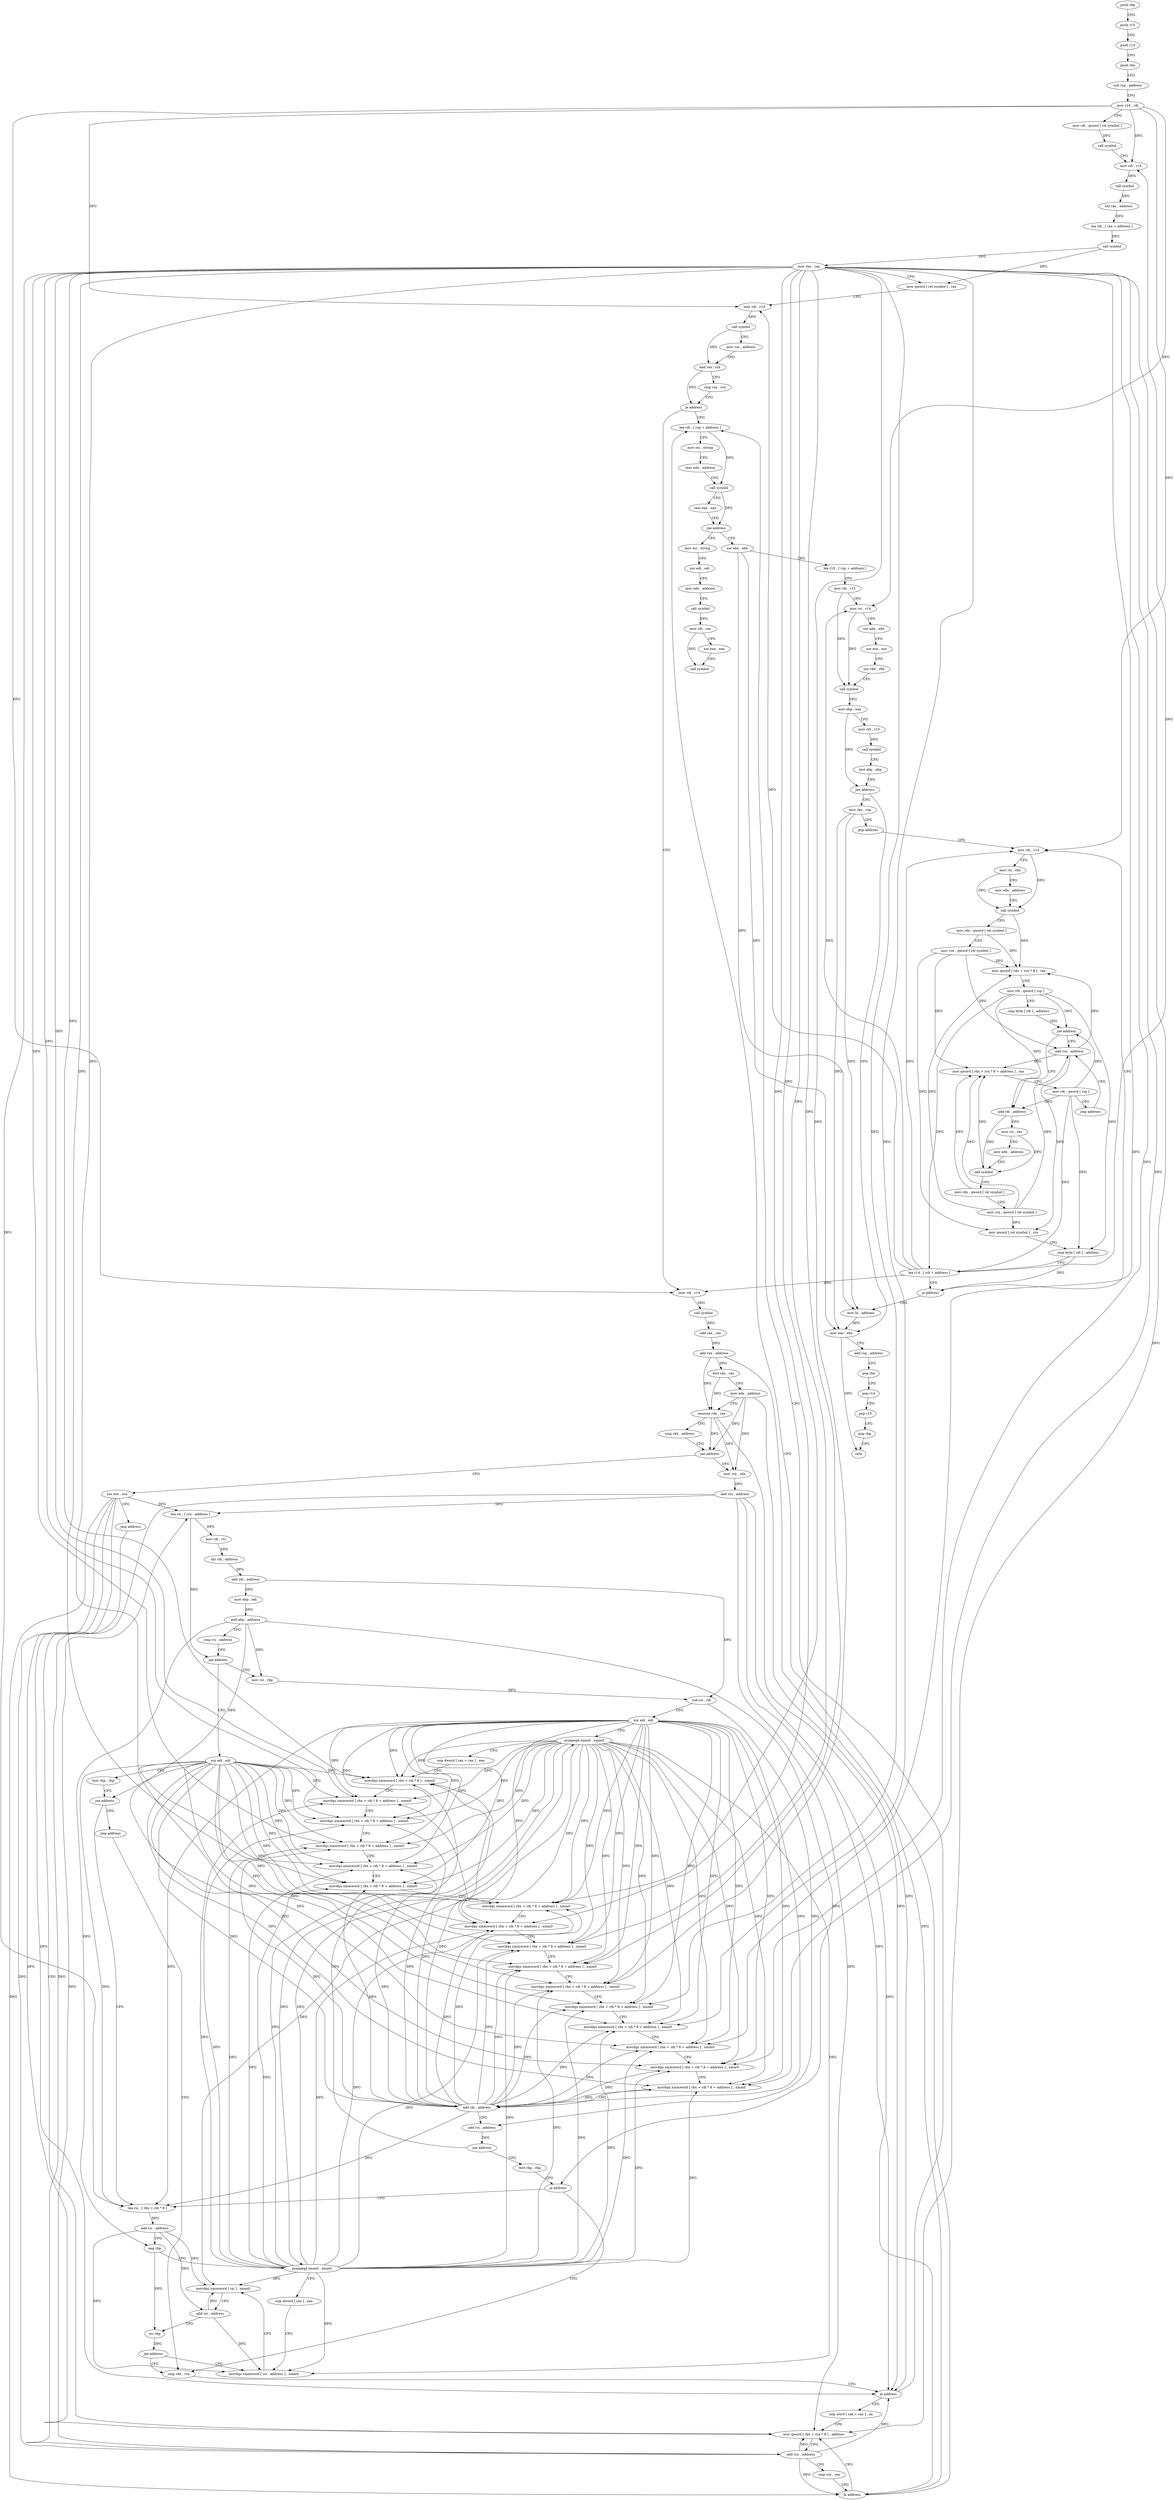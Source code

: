 digraph "func" {
"4213360" [label = "push rbp" ]
"4213361" [label = "push r15" ]
"4213363" [label = "push r14" ]
"4213365" [label = "push rbx" ]
"4213366" [label = "sub rsp , address" ]
"4213370" [label = "mov r14 , rdi" ]
"4213373" [label = "mov rdi , qword [ rel symbol ]" ]
"4213380" [label = "call symbol" ]
"4213385" [label = "mov rdi , r14" ]
"4213388" [label = "call symbol" ]
"4213393" [label = "shl rax , address" ]
"4213397" [label = "lea rdi , [ rax + address ]" ]
"4213401" [label = "call symbol" ]
"4213406" [label = "mov rbx , rax" ]
"4213409" [label = "mov qword [ rel symbol ] , rax" ]
"4213416" [label = "mov rdi , r14" ]
"4213419" [label = "call symbol" ]
"4213424" [label = "mov rcx , address" ]
"4213434" [label = "and rax , rcx" ]
"4213437" [label = "cmp rax , rcx" ]
"4213440" [label = "je address" ]
"4213761" [label = "lea rdi , [ rsp + address ]" ]
"4213446" [label = "mov rdi , r14" ]
"4213766" [label = "mov esi , string" ]
"4213771" [label = "mov edx , address" ]
"4213776" [label = "call symbol" ]
"4213781" [label = "test eax , eax" ]
"4213783" [label = "jne address" ]
"4213960" [label = "mov esi , string" ]
"4213789" [label = "xor ebx , ebx" ]
"4213449" [label = "call symbol" ]
"4213454" [label = "add rax , rax" ]
"4213457" [label = "add rax , address" ]
"4213461" [label = "test rax , rax" ]
"4213464" [label = "mov edx , address" ]
"4213469" [label = "cmovne rdx , rax" ]
"4213473" [label = "cmp rdx , address" ]
"4213477" [label = "jae address" ]
"4213486" [label = "mov rcx , rdx" ]
"4213479" [label = "xor ecx , ecx" ]
"4213965" [label = "xor edi , edi" ]
"4213967" [label = "mov edx , address" ]
"4213972" [label = "call symbol" ]
"4213977" [label = "mov rdi , rax" ]
"4213980" [label = "xor eax , eax" ]
"4213982" [label = "call symbol" ]
"4213791" [label = "lea r15 , [ rsp + address ]" ]
"4213796" [label = "mov rdi , r15" ]
"4213799" [label = "mov rsi , r14" ]
"4213802" [label = "xor edx , edx" ]
"4213804" [label = "xor ecx , ecx" ]
"4213806" [label = "xor r8d , r8d" ]
"4213809" [label = "call symbol" ]
"4213814" [label = "mov ebp , eax" ]
"4213816" [label = "mov rdi , r15" ]
"4213819" [label = "call symbol" ]
"4213824" [label = "test ebp , ebp" ]
"4213826" [label = "jne address" ]
"4213947" [label = "mov eax , ebx" ]
"4213828" [label = "mov rbx , rsp" ]
"4213489" [label = "and rcx , address" ]
"4213493" [label = "lea rsi , [ rcx - address ]" ]
"4213497" [label = "mov rdi , rsi" ]
"4213500" [label = "shr rdi , address" ]
"4213504" [label = "add rdi , address" ]
"4213508" [label = "mov ebp , edi" ]
"4213510" [label = "and ebp , address" ]
"4213513" [label = "cmp rsi , address" ]
"4213517" [label = "jae address" ]
"4213535" [label = "mov rsi , rbp" ]
"4213519" [label = "xor edi , edi" ]
"4213481" [label = "jmp address" ]
"4213744" [label = "mov qword [ rbx + rcx * 8 ] , address" ]
"4213949" [label = "add rsp , address" ]
"4213953" [label = "pop rbx" ]
"4213954" [label = "pop r14" ]
"4213956" [label = "pop r15" ]
"4213958" [label = "pop rbp" ]
"4213959" [label = "retn" ]
"4213831" [label = "jmp address" ]
"4213860" [label = "mov rdi , r14" ]
"4213538" [label = "sub rsi , rdi" ]
"4213541" [label = "xor edi , edi" ]
"4213543" [label = "pcmpeqd xmm0 , xmm0" ]
"4213547" [label = "nop dword [ rax + rax ] , eax" ]
"4213552" [label = "movdqu xmmword [ rbx + rdi * 8 ] , xmm0" ]
"4213521" [label = "test rbp , rbp" ]
"4213524" [label = "jne address" ]
"4213690" [label = "lea rsi , [ rbx + rdi * 8 ]" ]
"4213530" [label = "jmp address" ]
"4213752" [label = "add rcx , address" ]
"4213756" [label = "cmp rcx , rax" ]
"4213759" [label = "jb address" ]
"4213863" [label = "mov rsi , rbx" ]
"4213866" [label = "mov edx , address" ]
"4213871" [label = "call symbol" ]
"4213876" [label = "mov rdx , qword [ rel symbol ]" ]
"4213883" [label = "mov rcx , qword [ rel symbol ]" ]
"4213890" [label = "mov qword [ rdx + rcx * 8 ] , rax" ]
"4213894" [label = "mov rdi , qword [ rsp ]" ]
"4213898" [label = "cmp byte [ rdi ] , address" ]
"4213901" [label = "jne address" ]
"4213840" [label = "add rcx , address" ]
"4213903" [label = "add rdi , address" ]
"4213557" [label = "movdqu xmmword [ rbx + rdi * 8 + address ] , xmm0" ]
"4213563" [label = "movdqu xmmword [ rbx + rdi * 8 + address ] , xmm0" ]
"4213569" [label = "movdqu xmmword [ rbx + rdi * 8 + address ] , xmm0" ]
"4213575" [label = "movdqu xmmword [ rbx + rdi * 8 + address ] , xmm0" ]
"4213581" [label = "movdqu xmmword [ rbx + rdi * 8 + address ] , xmm0" ]
"4213587" [label = "movdqu xmmword [ rbx + rdi * 8 + address ] , xmm0" ]
"4213593" [label = "movdqu xmmword [ rbx + rdi * 8 + address ] , xmm0" ]
"4213599" [label = "movdqu xmmword [ rbx + rdi * 8 + address ] , xmm0" ]
"4213608" [label = "movdqu xmmword [ rbx + rdi * 8 + address ] , xmm0" ]
"4213617" [label = "movdqu xmmword [ rbx + rdi * 8 + address ] , xmm0" ]
"4213626" [label = "movdqu xmmword [ rbx + rdi * 8 + address ] , xmm0" ]
"4213635" [label = "movdqu xmmword [ rbx + rdi * 8 + address ] , xmm0" ]
"4213644" [label = "movdqu xmmword [ rbx + rdi * 8 + address ] , xmm0" ]
"4213653" [label = "movdqu xmmword [ rbx + rdi * 8 + address ] , xmm0" ]
"4213662" [label = "movdqu xmmword [ rbx + rdi * 8 + address ] , xmm0" ]
"4213671" [label = "add rdi , address" ]
"4213675" [label = "add rsi , address" ]
"4213679" [label = "jne address" ]
"4213685" [label = "test rbp , rbp" ]
"4213688" [label = "je address" ]
"4213730" [label = "cmp rdx , rcx" ]
"4213694" [label = "add rsi , address" ]
"4213698" [label = "neg rbp" ]
"4213701" [label = "pcmpeqd xmm0 , xmm0" ]
"4213705" [label = "nop dword [ rax ] , eax" ]
"4213712" [label = "movdqu xmmword [ rsi - address ] , xmm0" ]
"4213844" [label = "mov qword [ rel symbol ] , rcx" ]
"4213851" [label = "cmp byte [ rdi ] , address" ]
"4213854" [label = "lea r14 , [ rdi + address ]" ]
"4213858" [label = "je address" ]
"4213945" [label = "mov bl , address" ]
"4213907" [label = "mov rsi , rbx" ]
"4213910" [label = "mov edx , address" ]
"4213915" [label = "call symbol" ]
"4213920" [label = "mov rdx , qword [ rel symbol ]" ]
"4213927" [label = "mov rcx , qword [ rel symbol ]" ]
"4213934" [label = "mov qword [ rdx + rcx * 8 + address ] , rax" ]
"4213939" [label = "mov rdi , qword [ rsp ]" ]
"4213943" [label = "jmp address" ]
"4213733" [label = "je address" ]
"4213735" [label = "nop word [ rax + rax ] , ax" ]
"4213717" [label = "movdqu xmmword [ rsi ] , xmm0" ]
"4213721" [label = "add rsi , address" ]
"4213725" [label = "inc rbp" ]
"4213728" [label = "jne address" ]
"4213360" -> "4213361" [ label = "CFG" ]
"4213361" -> "4213363" [ label = "CFG" ]
"4213363" -> "4213365" [ label = "CFG" ]
"4213365" -> "4213366" [ label = "CFG" ]
"4213366" -> "4213370" [ label = "CFG" ]
"4213370" -> "4213373" [ label = "CFG" ]
"4213370" -> "4213385" [ label = "DFG" ]
"4213370" -> "4213416" [ label = "DFG" ]
"4213370" -> "4213446" [ label = "DFG" ]
"4213370" -> "4213799" [ label = "DFG" ]
"4213370" -> "4213860" [ label = "DFG" ]
"4213373" -> "4213380" [ label = "DFG" ]
"4213380" -> "4213385" [ label = "CFG" ]
"4213385" -> "4213388" [ label = "DFG" ]
"4213388" -> "4213393" [ label = "DFG" ]
"4213393" -> "4213397" [ label = "DFG" ]
"4213397" -> "4213401" [ label = "DFG" ]
"4213401" -> "4213406" [ label = "DFG" ]
"4213401" -> "4213409" [ label = "DFG" ]
"4213406" -> "4213409" [ label = "CFG" ]
"4213406" -> "4213744" [ label = "DFG" ]
"4213406" -> "4213552" [ label = "DFG" ]
"4213406" -> "4213557" [ label = "DFG" ]
"4213406" -> "4213563" [ label = "DFG" ]
"4213406" -> "4213569" [ label = "DFG" ]
"4213406" -> "4213575" [ label = "DFG" ]
"4213406" -> "4213581" [ label = "DFG" ]
"4213406" -> "4213587" [ label = "DFG" ]
"4213406" -> "4213593" [ label = "DFG" ]
"4213406" -> "4213599" [ label = "DFG" ]
"4213406" -> "4213608" [ label = "DFG" ]
"4213406" -> "4213617" [ label = "DFG" ]
"4213406" -> "4213626" [ label = "DFG" ]
"4213406" -> "4213635" [ label = "DFG" ]
"4213406" -> "4213644" [ label = "DFG" ]
"4213406" -> "4213653" [ label = "DFG" ]
"4213406" -> "4213662" [ label = "DFG" ]
"4213406" -> "4213690" [ label = "DFG" ]
"4213409" -> "4213416" [ label = "CFG" ]
"4213416" -> "4213419" [ label = "DFG" ]
"4213419" -> "4213424" [ label = "CFG" ]
"4213419" -> "4213434" [ label = "DFG" ]
"4213424" -> "4213434" [ label = "CFG" ]
"4213434" -> "4213437" [ label = "CFG" ]
"4213434" -> "4213440" [ label = "DFG" ]
"4213437" -> "4213440" [ label = "CFG" ]
"4213440" -> "4213761" [ label = "CFG" ]
"4213440" -> "4213446" [ label = "CFG" ]
"4213761" -> "4213766" [ label = "CFG" ]
"4213761" -> "4213776" [ label = "DFG" ]
"4213446" -> "4213449" [ label = "DFG" ]
"4213766" -> "4213771" [ label = "CFG" ]
"4213771" -> "4213776" [ label = "CFG" ]
"4213776" -> "4213781" [ label = "CFG" ]
"4213776" -> "4213783" [ label = "DFG" ]
"4213781" -> "4213783" [ label = "CFG" ]
"4213783" -> "4213960" [ label = "CFG" ]
"4213783" -> "4213789" [ label = "CFG" ]
"4213960" -> "4213965" [ label = "CFG" ]
"4213789" -> "4213791" [ label = "CFG" ]
"4213789" -> "4213947" [ label = "DFG" ]
"4213789" -> "4213945" [ label = "DFG" ]
"4213449" -> "4213454" [ label = "DFG" ]
"4213454" -> "4213457" [ label = "DFG" ]
"4213457" -> "4213461" [ label = "DFG" ]
"4213457" -> "4213469" [ label = "DFG" ]
"4213457" -> "4213759" [ label = "DFG" ]
"4213461" -> "4213464" [ label = "CFG" ]
"4213461" -> "4213469" [ label = "DFG" ]
"4213464" -> "4213469" [ label = "CFG" ]
"4213464" -> "4213477" [ label = "DFG" ]
"4213464" -> "4213486" [ label = "DFG" ]
"4213464" -> "4213733" [ label = "DFG" ]
"4213469" -> "4213473" [ label = "CFG" ]
"4213469" -> "4213477" [ label = "DFG" ]
"4213469" -> "4213486" [ label = "DFG" ]
"4213469" -> "4213733" [ label = "DFG" ]
"4213473" -> "4213477" [ label = "CFG" ]
"4213477" -> "4213486" [ label = "CFG" ]
"4213477" -> "4213479" [ label = "CFG" ]
"4213486" -> "4213489" [ label = "DFG" ]
"4213479" -> "4213481" [ label = "CFG" ]
"4213479" -> "4213493" [ label = "DFG" ]
"4213479" -> "4213744" [ label = "DFG" ]
"4213479" -> "4213752" [ label = "DFG" ]
"4213479" -> "4213759" [ label = "DFG" ]
"4213479" -> "4213733" [ label = "DFG" ]
"4213965" -> "4213967" [ label = "CFG" ]
"4213967" -> "4213972" [ label = "CFG" ]
"4213972" -> "4213977" [ label = "DFG" ]
"4213977" -> "4213980" [ label = "CFG" ]
"4213977" -> "4213982" [ label = "DFG" ]
"4213980" -> "4213982" [ label = "CFG" ]
"4213791" -> "4213796" [ label = "CFG" ]
"4213796" -> "4213799" [ label = "CFG" ]
"4213796" -> "4213809" [ label = "DFG" ]
"4213799" -> "4213802" [ label = "CFG" ]
"4213799" -> "4213809" [ label = "DFG" ]
"4213802" -> "4213804" [ label = "CFG" ]
"4213804" -> "4213806" [ label = "CFG" ]
"4213806" -> "4213809" [ label = "CFG" ]
"4213809" -> "4213814" [ label = "DFG" ]
"4213814" -> "4213816" [ label = "CFG" ]
"4213814" -> "4213826" [ label = "DFG" ]
"4213816" -> "4213819" [ label = "DFG" ]
"4213819" -> "4213824" [ label = "CFG" ]
"4213824" -> "4213826" [ label = "CFG" ]
"4213826" -> "4213947" [ label = "CFG" ]
"4213826" -> "4213828" [ label = "CFG" ]
"4213947" -> "4213949" [ label = "CFG" ]
"4213947" -> "4213959" [ label = "DFG" ]
"4213828" -> "4213831" [ label = "CFG" ]
"4213828" -> "4213947" [ label = "DFG" ]
"4213828" -> "4213945" [ label = "DFG" ]
"4213489" -> "4213493" [ label = "DFG" ]
"4213489" -> "4213744" [ label = "DFG" ]
"4213489" -> "4213752" [ label = "DFG" ]
"4213489" -> "4213759" [ label = "DFG" ]
"4213489" -> "4213733" [ label = "DFG" ]
"4213493" -> "4213497" [ label = "DFG" ]
"4213493" -> "4213517" [ label = "DFG" ]
"4213497" -> "4213500" [ label = "DFG" ]
"4213500" -> "4213504" [ label = "DFG" ]
"4213504" -> "4213508" [ label = "DFG" ]
"4213504" -> "4213538" [ label = "DFG" ]
"4213508" -> "4213510" [ label = "DFG" ]
"4213510" -> "4213513" [ label = "CFG" ]
"4213510" -> "4213535" [ label = "DFG" ]
"4213510" -> "4213524" [ label = "DFG" ]
"4213510" -> "4213698" [ label = "DFG" ]
"4213510" -> "4213688" [ label = "DFG" ]
"4213513" -> "4213517" [ label = "CFG" ]
"4213517" -> "4213535" [ label = "CFG" ]
"4213517" -> "4213519" [ label = "CFG" ]
"4213535" -> "4213538" [ label = "DFG" ]
"4213519" -> "4213521" [ label = "CFG" ]
"4213519" -> "4213552" [ label = "DFG" ]
"4213519" -> "4213557" [ label = "DFG" ]
"4213519" -> "4213563" [ label = "DFG" ]
"4213519" -> "4213569" [ label = "DFG" ]
"4213519" -> "4213575" [ label = "DFG" ]
"4213519" -> "4213581" [ label = "DFG" ]
"4213519" -> "4213587" [ label = "DFG" ]
"4213519" -> "4213593" [ label = "DFG" ]
"4213519" -> "4213599" [ label = "DFG" ]
"4213519" -> "4213608" [ label = "DFG" ]
"4213519" -> "4213617" [ label = "DFG" ]
"4213519" -> "4213626" [ label = "DFG" ]
"4213519" -> "4213635" [ label = "DFG" ]
"4213519" -> "4213644" [ label = "DFG" ]
"4213519" -> "4213653" [ label = "DFG" ]
"4213519" -> "4213662" [ label = "DFG" ]
"4213519" -> "4213671" [ label = "DFG" ]
"4213519" -> "4213690" [ label = "DFG" ]
"4213481" -> "4213744" [ label = "CFG" ]
"4213744" -> "4213752" [ label = "CFG" ]
"4213949" -> "4213953" [ label = "CFG" ]
"4213953" -> "4213954" [ label = "CFG" ]
"4213954" -> "4213956" [ label = "CFG" ]
"4213956" -> "4213958" [ label = "CFG" ]
"4213958" -> "4213959" [ label = "CFG" ]
"4213831" -> "4213860" [ label = "CFG" ]
"4213860" -> "4213863" [ label = "CFG" ]
"4213860" -> "4213871" [ label = "DFG" ]
"4213538" -> "4213541" [ label = "CFG" ]
"4213538" -> "4213675" [ label = "DFG" ]
"4213541" -> "4213543" [ label = "CFG" ]
"4213541" -> "4213552" [ label = "DFG" ]
"4213541" -> "4213557" [ label = "DFG" ]
"4213541" -> "4213563" [ label = "DFG" ]
"4213541" -> "4213569" [ label = "DFG" ]
"4213541" -> "4213575" [ label = "DFG" ]
"4213541" -> "4213581" [ label = "DFG" ]
"4213541" -> "4213587" [ label = "DFG" ]
"4213541" -> "4213593" [ label = "DFG" ]
"4213541" -> "4213599" [ label = "DFG" ]
"4213541" -> "4213608" [ label = "DFG" ]
"4213541" -> "4213617" [ label = "DFG" ]
"4213541" -> "4213626" [ label = "DFG" ]
"4213541" -> "4213635" [ label = "DFG" ]
"4213541" -> "4213644" [ label = "DFG" ]
"4213541" -> "4213653" [ label = "DFG" ]
"4213541" -> "4213662" [ label = "DFG" ]
"4213541" -> "4213671" [ label = "DFG" ]
"4213541" -> "4213690" [ label = "DFG" ]
"4213543" -> "4213547" [ label = "CFG" ]
"4213543" -> "4213552" [ label = "DFG" ]
"4213543" -> "4213557" [ label = "DFG" ]
"4213543" -> "4213563" [ label = "DFG" ]
"4213543" -> "4213569" [ label = "DFG" ]
"4213543" -> "4213575" [ label = "DFG" ]
"4213543" -> "4213581" [ label = "DFG" ]
"4213543" -> "4213587" [ label = "DFG" ]
"4213543" -> "4213593" [ label = "DFG" ]
"4213543" -> "4213599" [ label = "DFG" ]
"4213543" -> "4213608" [ label = "DFG" ]
"4213543" -> "4213617" [ label = "DFG" ]
"4213543" -> "4213626" [ label = "DFG" ]
"4213543" -> "4213635" [ label = "DFG" ]
"4213543" -> "4213644" [ label = "DFG" ]
"4213543" -> "4213653" [ label = "DFG" ]
"4213543" -> "4213662" [ label = "DFG" ]
"4213543" -> "4213701" [ label = "DFG" ]
"4213543" -> "4213712" [ label = "DFG" ]
"4213543" -> "4213717" [ label = "DFG" ]
"4213547" -> "4213552" [ label = "CFG" ]
"4213552" -> "4213557" [ label = "CFG" ]
"4213521" -> "4213524" [ label = "CFG" ]
"4213524" -> "4213690" [ label = "CFG" ]
"4213524" -> "4213530" [ label = "CFG" ]
"4213690" -> "4213694" [ label = "DFG" ]
"4213530" -> "4213730" [ label = "CFG" ]
"4213752" -> "4213756" [ label = "CFG" ]
"4213752" -> "4213493" [ label = "DFG" ]
"4213752" -> "4213744" [ label = "DFG" ]
"4213752" -> "4213759" [ label = "DFG" ]
"4213752" -> "4213733" [ label = "DFG" ]
"4213756" -> "4213759" [ label = "CFG" ]
"4213759" -> "4213744" [ label = "CFG" ]
"4213759" -> "4213761" [ label = "CFG" ]
"4213863" -> "4213866" [ label = "CFG" ]
"4213863" -> "4213871" [ label = "DFG" ]
"4213866" -> "4213871" [ label = "CFG" ]
"4213871" -> "4213876" [ label = "CFG" ]
"4213871" -> "4213890" [ label = "DFG" ]
"4213876" -> "4213883" [ label = "CFG" ]
"4213876" -> "4213890" [ label = "DFG" ]
"4213883" -> "4213890" [ label = "DFG" ]
"4213883" -> "4213840" [ label = "DFG" ]
"4213883" -> "4213844" [ label = "DFG" ]
"4213883" -> "4213934" [ label = "DFG" ]
"4213890" -> "4213894" [ label = "CFG" ]
"4213894" -> "4213898" [ label = "CFG" ]
"4213894" -> "4213901" [ label = "DFG" ]
"4213894" -> "4213851" [ label = "DFG" ]
"4213894" -> "4213854" [ label = "DFG" ]
"4213894" -> "4213903" [ label = "DFG" ]
"4213898" -> "4213901" [ label = "CFG" ]
"4213901" -> "4213840" [ label = "CFG" ]
"4213901" -> "4213903" [ label = "CFG" ]
"4213840" -> "4213844" [ label = "DFG" ]
"4213840" -> "4213890" [ label = "DFG" ]
"4213840" -> "4213934" [ label = "DFG" ]
"4213903" -> "4213907" [ label = "CFG" ]
"4213903" -> "4213915" [ label = "DFG" ]
"4213557" -> "4213563" [ label = "CFG" ]
"4213563" -> "4213569" [ label = "CFG" ]
"4213569" -> "4213575" [ label = "CFG" ]
"4213575" -> "4213581" [ label = "CFG" ]
"4213581" -> "4213587" [ label = "CFG" ]
"4213587" -> "4213593" [ label = "CFG" ]
"4213593" -> "4213599" [ label = "CFG" ]
"4213599" -> "4213608" [ label = "CFG" ]
"4213608" -> "4213617" [ label = "CFG" ]
"4213617" -> "4213626" [ label = "CFG" ]
"4213626" -> "4213635" [ label = "CFG" ]
"4213635" -> "4213644" [ label = "CFG" ]
"4213644" -> "4213653" [ label = "CFG" ]
"4213653" -> "4213662" [ label = "CFG" ]
"4213662" -> "4213671" [ label = "CFG" ]
"4213671" -> "4213675" [ label = "CFG" ]
"4213671" -> "4213552" [ label = "DFG" ]
"4213671" -> "4213557" [ label = "DFG" ]
"4213671" -> "4213563" [ label = "DFG" ]
"4213671" -> "4213569" [ label = "DFG" ]
"4213671" -> "4213575" [ label = "DFG" ]
"4213671" -> "4213581" [ label = "DFG" ]
"4213671" -> "4213587" [ label = "DFG" ]
"4213671" -> "4213593" [ label = "DFG" ]
"4213671" -> "4213599" [ label = "DFG" ]
"4213671" -> "4213608" [ label = "DFG" ]
"4213671" -> "4213617" [ label = "DFG" ]
"4213671" -> "4213626" [ label = "DFG" ]
"4213671" -> "4213635" [ label = "DFG" ]
"4213671" -> "4213644" [ label = "DFG" ]
"4213671" -> "4213653" [ label = "DFG" ]
"4213671" -> "4213662" [ label = "DFG" ]
"4213671" -> "4213690" [ label = "DFG" ]
"4213675" -> "4213679" [ label = "DFG" ]
"4213679" -> "4213552" [ label = "CFG" ]
"4213679" -> "4213685" [ label = "CFG" ]
"4213685" -> "4213688" [ label = "CFG" ]
"4213688" -> "4213730" [ label = "CFG" ]
"4213688" -> "4213690" [ label = "CFG" ]
"4213730" -> "4213733" [ label = "CFG" ]
"4213694" -> "4213698" [ label = "CFG" ]
"4213694" -> "4213712" [ label = "DFG" ]
"4213694" -> "4213717" [ label = "DFG" ]
"4213694" -> "4213721" [ label = "DFG" ]
"4213698" -> "4213701" [ label = "CFG" ]
"4213698" -> "4213725" [ label = "DFG" ]
"4213701" -> "4213705" [ label = "CFG" ]
"4213701" -> "4213543" [ label = "DFG" ]
"4213701" -> "4213552" [ label = "DFG" ]
"4213701" -> "4213557" [ label = "DFG" ]
"4213701" -> "4213563" [ label = "DFG" ]
"4213701" -> "4213569" [ label = "DFG" ]
"4213701" -> "4213575" [ label = "DFG" ]
"4213701" -> "4213581" [ label = "DFG" ]
"4213701" -> "4213587" [ label = "DFG" ]
"4213701" -> "4213593" [ label = "DFG" ]
"4213701" -> "4213599" [ label = "DFG" ]
"4213701" -> "4213608" [ label = "DFG" ]
"4213701" -> "4213617" [ label = "DFG" ]
"4213701" -> "4213626" [ label = "DFG" ]
"4213701" -> "4213635" [ label = "DFG" ]
"4213701" -> "4213644" [ label = "DFG" ]
"4213701" -> "4213653" [ label = "DFG" ]
"4213701" -> "4213662" [ label = "DFG" ]
"4213701" -> "4213712" [ label = "DFG" ]
"4213701" -> "4213717" [ label = "DFG" ]
"4213705" -> "4213712" [ label = "CFG" ]
"4213712" -> "4213717" [ label = "CFG" ]
"4213844" -> "4213851" [ label = "CFG" ]
"4213851" -> "4213854" [ label = "CFG" ]
"4213851" -> "4213858" [ label = "DFG" ]
"4213854" -> "4213858" [ label = "CFG" ]
"4213854" -> "4213385" [ label = "DFG" ]
"4213854" -> "4213416" [ label = "DFG" ]
"4213854" -> "4213446" [ label = "DFG" ]
"4213854" -> "4213799" [ label = "DFG" ]
"4213854" -> "4213860" [ label = "DFG" ]
"4213858" -> "4213945" [ label = "CFG" ]
"4213858" -> "4213860" [ label = "CFG" ]
"4213945" -> "4213947" [ label = "DFG" ]
"4213907" -> "4213910" [ label = "CFG" ]
"4213907" -> "4213915" [ label = "DFG" ]
"4213910" -> "4213915" [ label = "CFG" ]
"4213915" -> "4213920" [ label = "CFG" ]
"4213915" -> "4213934" [ label = "DFG" ]
"4213920" -> "4213927" [ label = "CFG" ]
"4213920" -> "4213934" [ label = "DFG" ]
"4213927" -> "4213934" [ label = "DFG" ]
"4213927" -> "4213840" [ label = "DFG" ]
"4213927" -> "4213844" [ label = "DFG" ]
"4213927" -> "4213890" [ label = "DFG" ]
"4213934" -> "4213939" [ label = "CFG" ]
"4213939" -> "4213943" [ label = "CFG" ]
"4213939" -> "4213901" [ label = "DFG" ]
"4213939" -> "4213851" [ label = "DFG" ]
"4213939" -> "4213854" [ label = "DFG" ]
"4213939" -> "4213903" [ label = "DFG" ]
"4213943" -> "4213840" [ label = "CFG" ]
"4213733" -> "4213761" [ label = "CFG" ]
"4213733" -> "4213735" [ label = "CFG" ]
"4213735" -> "4213744" [ label = "CFG" ]
"4213717" -> "4213721" [ label = "CFG" ]
"4213721" -> "4213725" [ label = "CFG" ]
"4213721" -> "4213712" [ label = "DFG" ]
"4213721" -> "4213717" [ label = "DFG" ]
"4213725" -> "4213728" [ label = "DFG" ]
"4213728" -> "4213712" [ label = "CFG" ]
"4213728" -> "4213730" [ label = "CFG" ]
}

